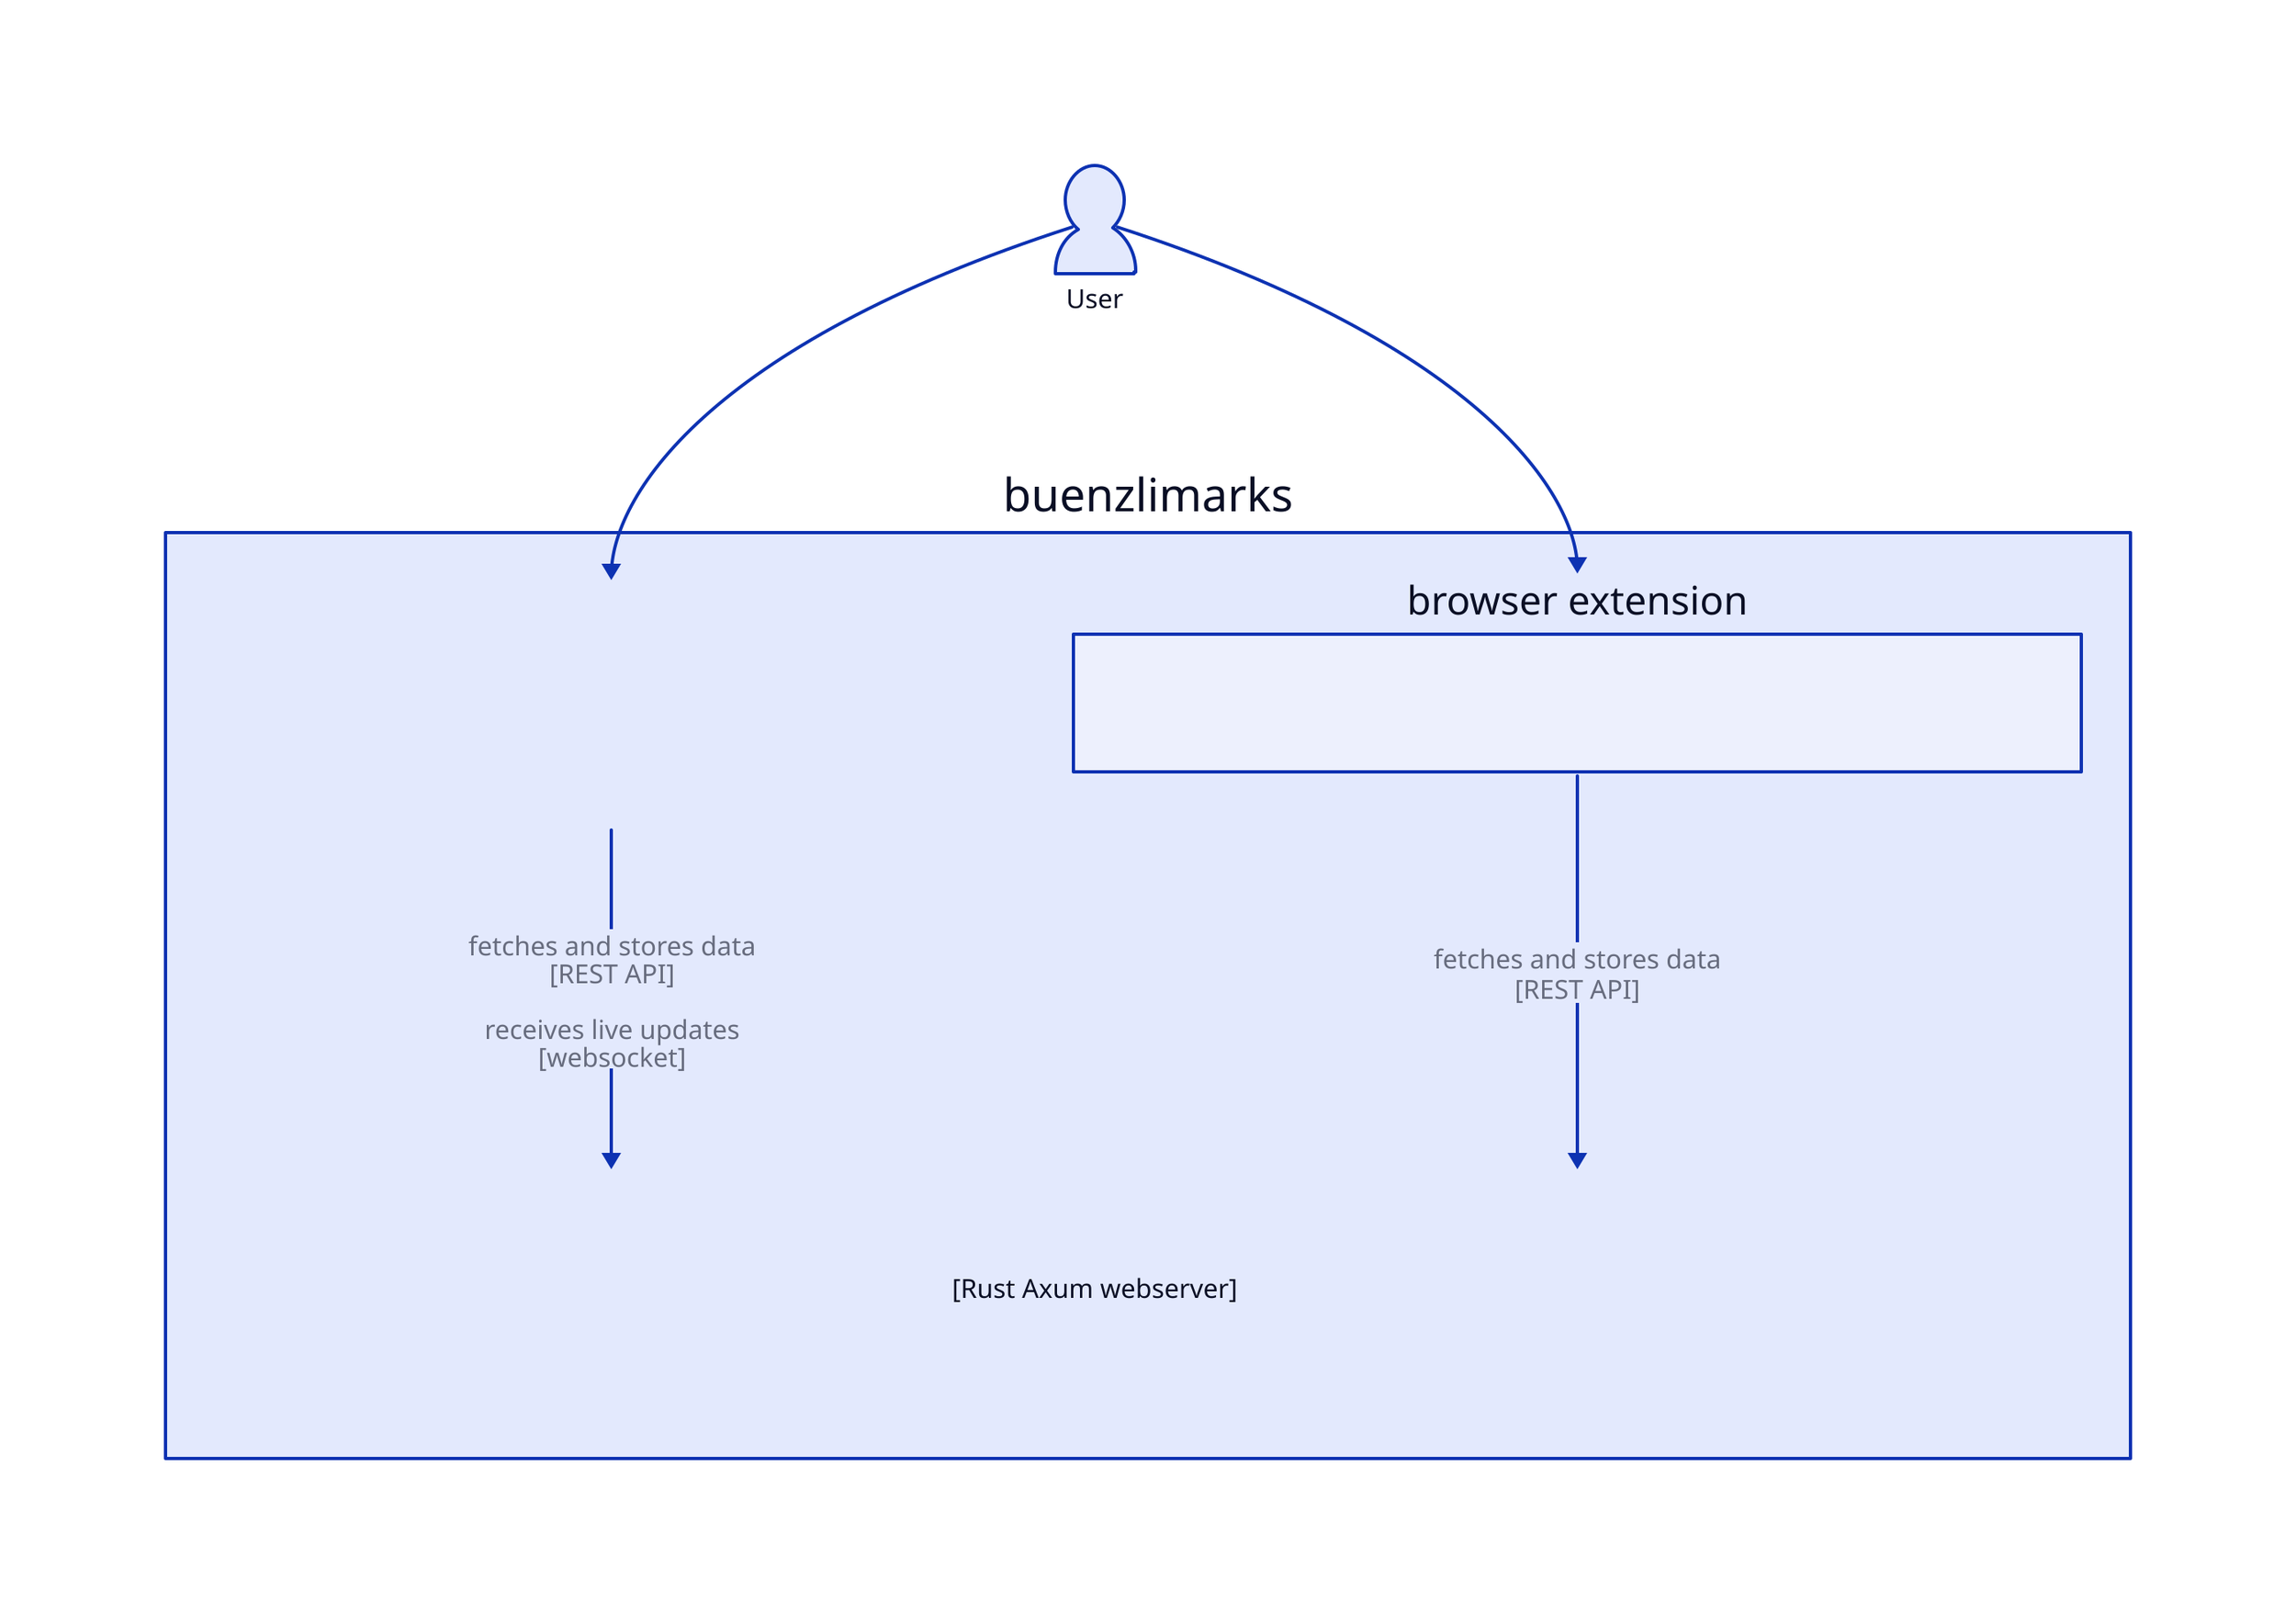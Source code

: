 User.shape: person

User -> buenzlimarks.web app
User -> buenzlimarks.browser extension

buenzlimarks: {
  web app: {
    label: |md
      web app
      [SolidJS SPA]
    |
    description: {
      shape: text
      label: |md
        displays and manages
        stored bookmarks,
        fully features GUI app
      |
    }
  }
  browser extension.description: {
    shape: text
    label: |md
      provides often used features
      anywhere in the browser,
      e.g. adding a new bookmark
    |
  }

  web app -> api server: |md
    fetches and stores data
    [REST API]

    receives live updates
    [websocket]
  |
  browser extension -> api server: |md
    fetches and stores data
    [REST API]
  |

  api server: {
    label: |md
      web app
    |
    description: {
      shape: text
      label: "[Rust Axum webserver]"
    }
  }
}
